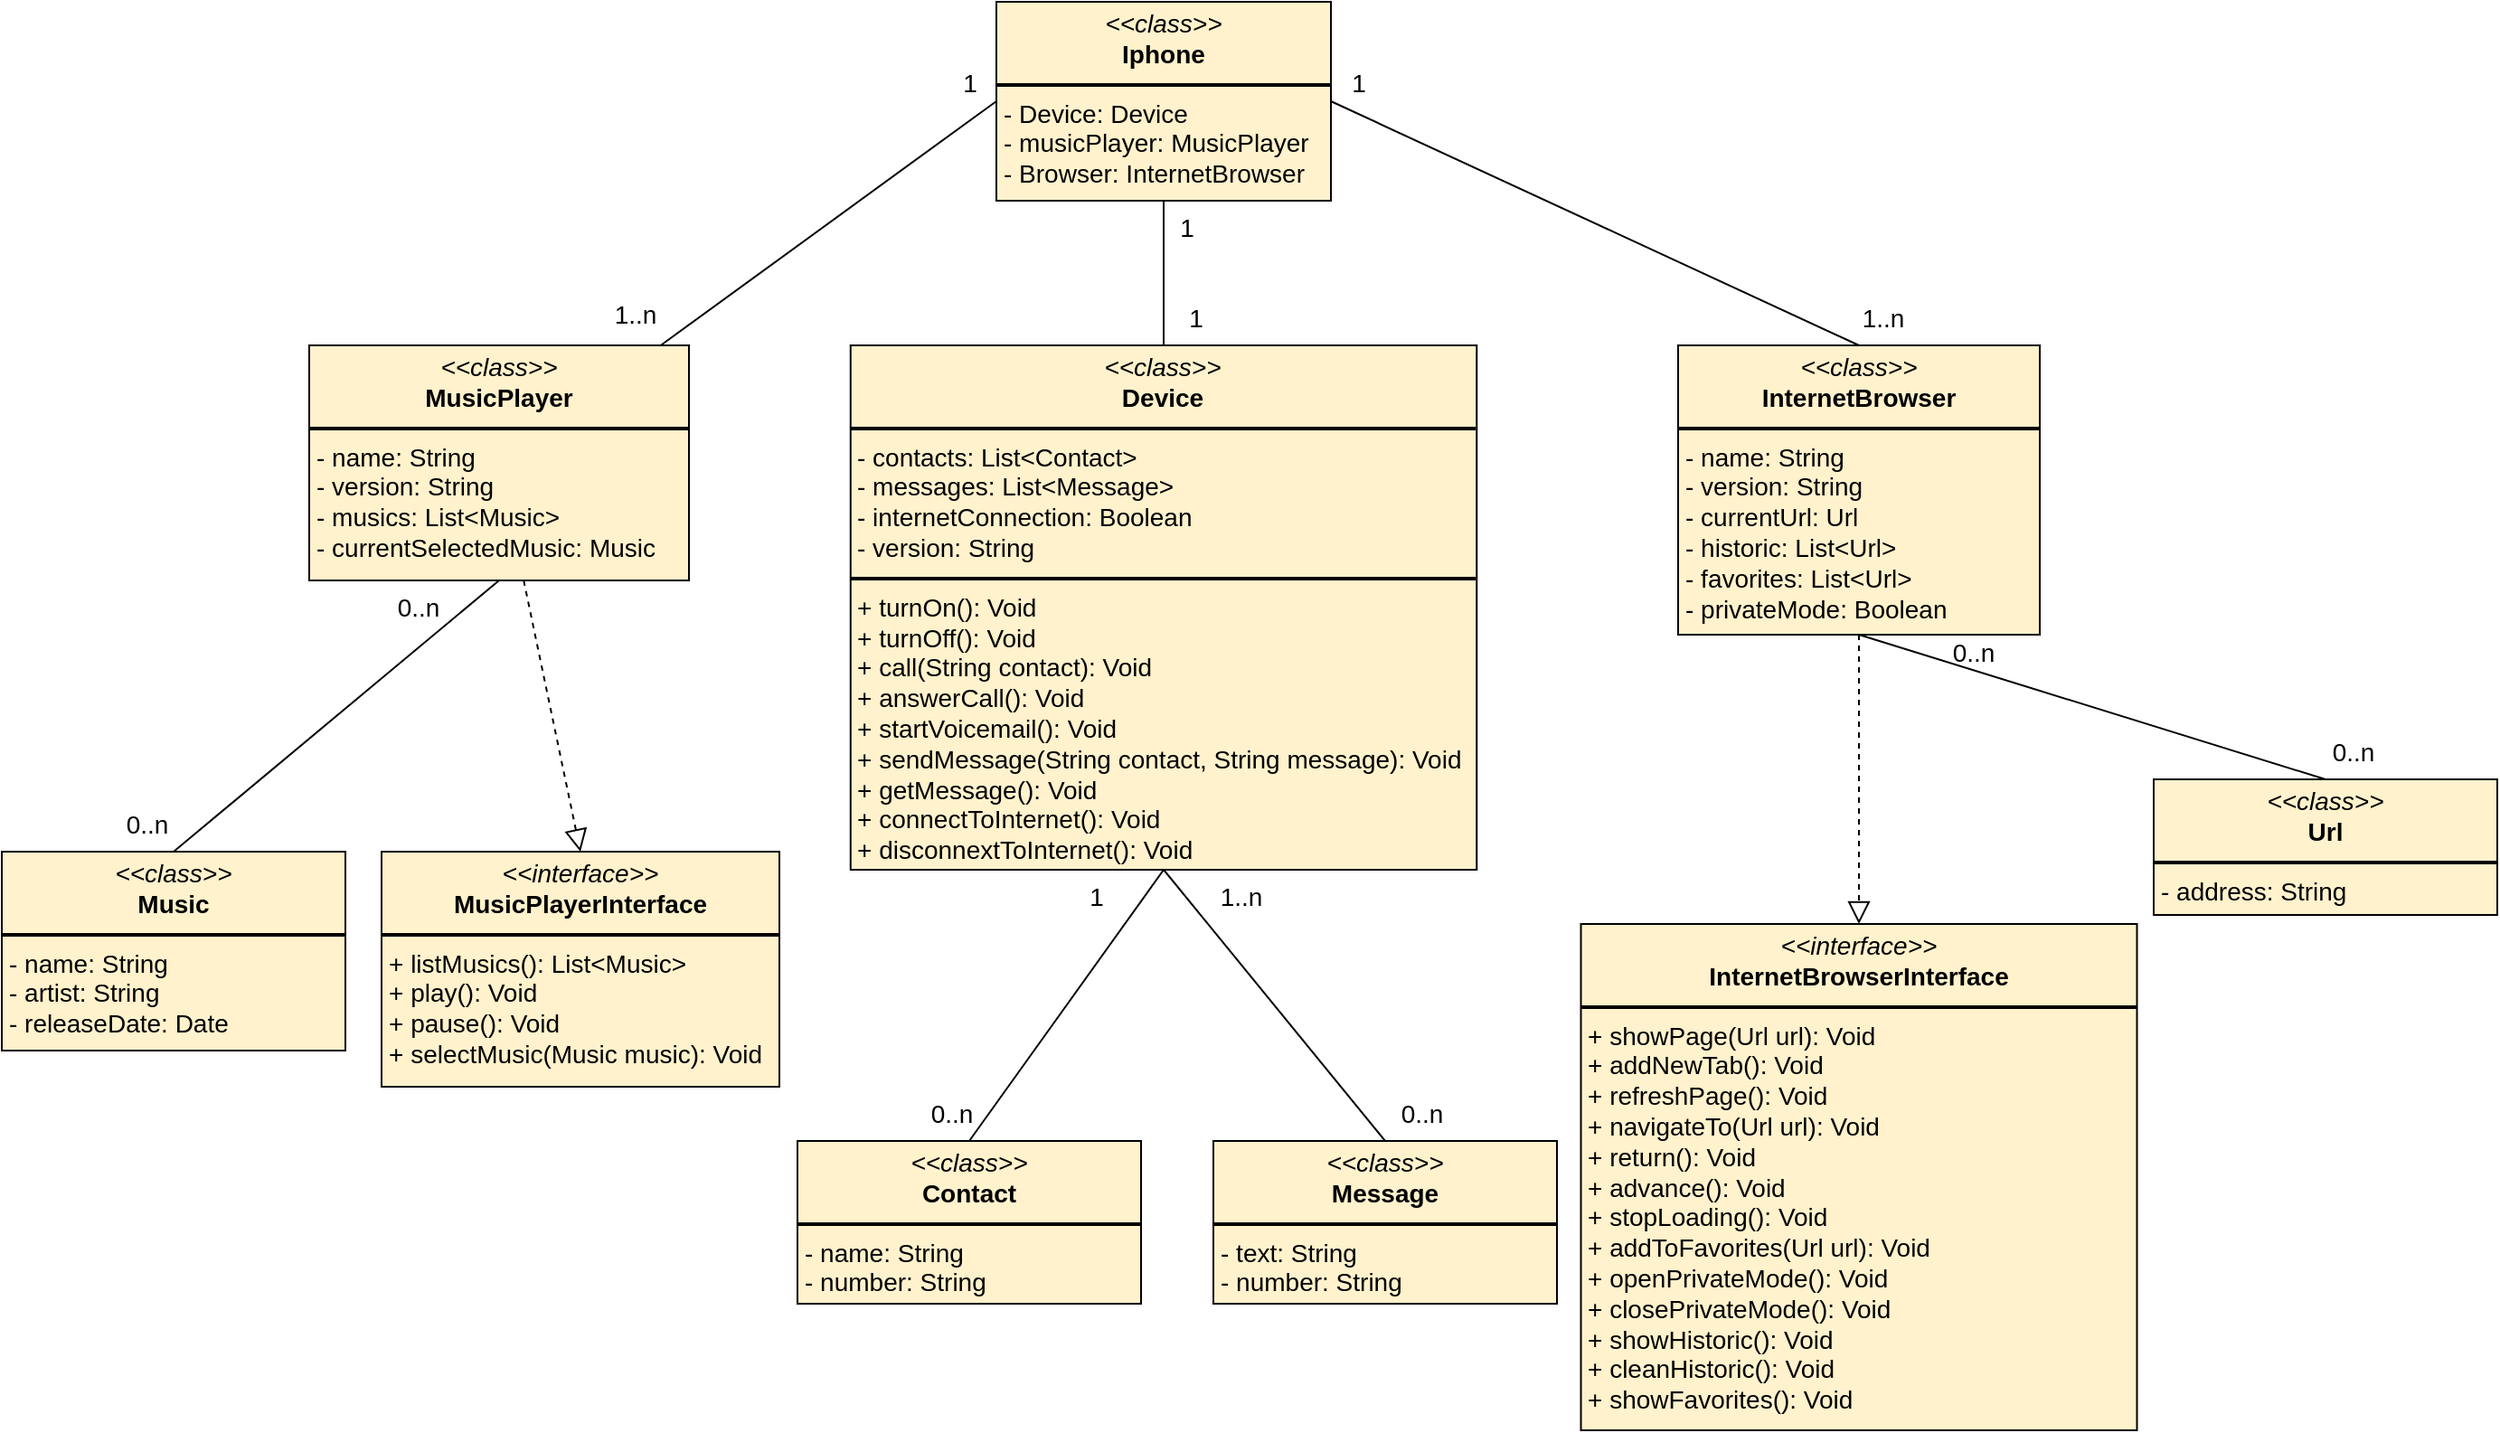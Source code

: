 <mxfile version="24.2.5" type="device">
  <diagram name="Página-1" id="45xkvK8f5DcKZzQz1zKe">
    <mxGraphModel dx="2227" dy="1997" grid="1" gridSize="10" guides="1" tooltips="1" connect="1" arrows="1" fold="1" page="1" pageScale="1" pageWidth="827" pageHeight="1169" math="0" shadow="0">
      <root>
        <mxCell id="0" />
        <mxCell id="1" parent="0" />
        <mxCell id="jzEPcCLQXDWEORErjW2d-1" value="&lt;p style=&quot;margin: 4px 0px 0px; text-align: center; font-size: 14px;&quot;&gt;&lt;i style=&quot;font-size: 14px;&quot;&gt;&amp;lt;&amp;lt;class&amp;gt;&amp;gt;&lt;/i&gt;&lt;br style=&quot;font-size: 14px;&quot;&gt;&lt;b style=&quot;font-size: 14px;&quot;&gt;Iphone&lt;/b&gt;&lt;/p&gt;&lt;hr style=&quot;border-style: solid; font-size: 14px;&quot;&gt;&lt;p style=&quot;margin: 0px 0px 0px 4px; font-size: 14px;&quot;&gt;- Device: Device&lt;/p&gt;&lt;p style=&quot;margin: 0px 0px 0px 4px; font-size: 14px;&quot;&gt;- musicPlayer: MusicPlayer&lt;/p&gt;&lt;p style=&quot;margin: 0px 0px 0px 4px; font-size: 14px;&quot;&gt;- Browser: InternetBrowser&lt;/p&gt;" style="verticalAlign=top;align=left;overflow=fill;html=1;whiteSpace=wrap;fillColor=#fff2cc;strokeColor=#000000;fontSize=14;" parent="1" vertex="1">
          <mxGeometry x="450" y="-350" width="185" height="110" as="geometry" />
        </mxCell>
        <mxCell id="YbHwQvhu4Qdm80QwSKd3-2" style="rounded=0;orthogonalLoop=1;jettySize=auto;html=1;entryX=0;entryY=0.5;entryDx=0;entryDy=0;endArrow=none;endFill=0;fontSize=14;" parent="1" source="jzEPcCLQXDWEORErjW2d-2" target="jzEPcCLQXDWEORErjW2d-1" edge="1">
          <mxGeometry relative="1" as="geometry" />
        </mxCell>
        <mxCell id="YbHwQvhu4Qdm80QwSKd3-4" style="rounded=0;orthogonalLoop=1;jettySize=auto;html=1;entryX=0.5;entryY=0;entryDx=0;entryDy=0;endArrow=block;endFill=0;dashed=1;endSize=10;fontSize=14;" parent="1" source="jzEPcCLQXDWEORErjW2d-2" target="YbHwQvhu4Qdm80QwSKd3-1" edge="1">
          <mxGeometry relative="1" as="geometry" />
        </mxCell>
        <mxCell id="jzEPcCLQXDWEORErjW2d-2" value="&lt;p style=&quot;margin: 4px 0px 0px; text-align: center; font-size: 14px;&quot;&gt;&lt;i style=&quot;font-size: 14px;&quot;&gt;&amp;lt;&amp;lt;class&amp;gt;&amp;gt;&lt;/i&gt;&lt;br style=&quot;font-size: 14px;&quot;&gt;&lt;b style=&quot;font-size: 14px;&quot;&gt;MusicPlayer&lt;/b&gt;&lt;/p&gt;&lt;hr style=&quot;border-style: solid; font-size: 14px;&quot;&gt;&lt;p style=&quot;margin: 0px 0px 0px 4px; font-size: 14px;&quot;&gt;- name: String&lt;/p&gt;&lt;p style=&quot;margin: 0px 0px 0px 4px; font-size: 14px;&quot;&gt;- version: String&lt;/p&gt;&lt;p style=&quot;margin: 0px 0px 0px 4px; font-size: 14px;&quot;&gt;- musics: List&amp;lt;Music&amp;gt;&lt;br style=&quot;font-size: 14px;&quot;&gt;&lt;/p&gt;&lt;p style=&quot;margin: 0px 0px 0px 4px; font-size: 14px;&quot;&gt;- currentSelectedMusic: Music&lt;/p&gt;&lt;p style=&quot;margin: 0px 0px 0px 4px; font-size: 14px;&quot;&gt;&lt;br style=&quot;font-size: 14px;&quot;&gt;&lt;/p&gt;" style="verticalAlign=top;align=left;overflow=fill;html=1;whiteSpace=wrap;fillColor=#fff2cc;strokeColor=#000000;fontSize=14;" parent="1" vertex="1">
          <mxGeometry x="70" y="-160" width="210" height="130" as="geometry" />
        </mxCell>
        <mxCell id="jzEPcCLQXDWEORErjW2d-7" value="&lt;p style=&quot;margin: 4px 0px 0px; text-align: center; font-size: 14px;&quot;&gt;&lt;i style=&quot;font-size: 14px;&quot;&gt;&amp;lt;&amp;lt;class&amp;gt;&amp;gt;&lt;/i&gt;&lt;br style=&quot;font-size: 14px;&quot;&gt;&lt;b style=&quot;font-size: 14px;&quot;&gt;InternetBrowser&lt;/b&gt;&lt;/p&gt;&lt;hr style=&quot;border-style: solid; font-size: 14px;&quot;&gt;&lt;p style=&quot;margin: 0px 0px 0px 4px; font-size: 14px;&quot;&gt;- name: String&lt;br style=&quot;font-size: 14px;&quot;&gt;&lt;/p&gt;&lt;p style=&quot;margin: 0px 0px 0px 4px; font-size: 14px;&quot;&gt;- version: String&lt;/p&gt;&lt;p style=&quot;margin: 0px 0px 0px 4px; font-size: 14px;&quot;&gt;- currentUrl: Url&lt;/p&gt;&lt;p style=&quot;margin: 0px 0px 0px 4px; font-size: 14px;&quot;&gt;- historic: List&amp;lt;Url&amp;gt;&lt;/p&gt;&lt;p style=&quot;margin: 0px 0px 0px 4px; font-size: 14px;&quot;&gt;- favorites: List&amp;lt;Url&amp;gt;&lt;/p&gt;&lt;p style=&quot;margin: 0px 0px 0px 4px; font-size: 14px;&quot;&gt;- privateMode: Boolean&lt;/p&gt;&lt;p style=&quot;margin: 0px 0px 0px 4px; font-size: 14px;&quot;&gt;&lt;br style=&quot;font-size: 14px;&quot;&gt;&lt;/p&gt;&lt;p style=&quot;margin: 0px 0px 0px 4px; font-size: 14px;&quot;&gt;&lt;br style=&quot;font-size: 14px;&quot;&gt;&lt;/p&gt;" style="verticalAlign=top;align=left;overflow=fill;html=1;whiteSpace=wrap;fillColor=#fff2cc;strokeColor=#000000;fontSize=14;" parent="1" vertex="1">
          <mxGeometry x="827" y="-160" width="200" height="160" as="geometry" />
        </mxCell>
        <mxCell id="jzEPcCLQXDWEORErjW2d-9" value="&lt;p style=&quot;margin: 4px 0px 0px; text-align: center; font-size: 14px;&quot;&gt;&lt;i style=&quot;font-size: 14px;&quot;&gt;&amp;lt;&amp;lt;class&amp;gt;&amp;gt;&lt;/i&gt;&lt;br style=&quot;font-size: 14px;&quot;&gt;&lt;b style=&quot;font-size: 14px;&quot;&gt;Music&lt;/b&gt;&lt;/p&gt;&lt;hr style=&quot;border-style: solid; font-size: 14px;&quot;&gt;&lt;p style=&quot;margin: 0px 0px 0px 4px; font-size: 14px;&quot;&gt;- name: String&lt;/p&gt;&lt;p style=&quot;margin: 0px 0px 0px 4px; font-size: 14px;&quot;&gt;- artist: String&lt;/p&gt;&lt;p style=&quot;margin: 0px 0px 0px 4px; font-size: 14px;&quot;&gt;- releaseDate: Date&lt;/p&gt;" style="verticalAlign=top;align=left;overflow=fill;html=1;whiteSpace=wrap;fillColor=#fff2cc;strokeColor=#000000;fontSize=14;" parent="1" vertex="1">
          <mxGeometry x="-100" y="120" width="190" height="110" as="geometry" />
        </mxCell>
        <mxCell id="jzEPcCLQXDWEORErjW2d-15" value="&lt;p style=&quot;margin: 4px 0px 0px; text-align: center; font-size: 14px;&quot;&gt;&lt;i style=&quot;font-size: 14px;&quot;&gt;&amp;lt;&amp;lt;class&amp;gt;&amp;gt;&lt;/i&gt;&lt;br style=&quot;font-size: 14px;&quot;&gt;&lt;b style=&quot;font-size: 14px;&quot;&gt;Contact&lt;/b&gt;&lt;/p&gt;&lt;hr style=&quot;border-style: solid; font-size: 14px;&quot;&gt;&lt;p style=&quot;margin: 0px 0px 0px 4px; font-size: 14px;&quot;&gt;- name: String&lt;/p&gt;&lt;p style=&quot;margin: 0px 0px 0px 4px; font-size: 14px;&quot;&gt;- number: String&lt;/p&gt;" style="verticalAlign=top;align=left;overflow=fill;html=1;whiteSpace=wrap;fillColor=#fff2cc;strokeColor=#000000;fontSize=14;" parent="1" vertex="1">
          <mxGeometry x="340" y="280" width="190" height="90" as="geometry" />
        </mxCell>
        <mxCell id="jzEPcCLQXDWEORErjW2d-17" value="&lt;p style=&quot;margin: 4px 0px 0px; text-align: center; font-size: 14px;&quot;&gt;&lt;i style=&quot;font-size: 14px;&quot;&gt;&amp;lt;&amp;lt;class&amp;gt;&amp;gt;&lt;/i&gt;&lt;br style=&quot;font-size: 14px;&quot;&gt;&lt;b style=&quot;font-size: 14px;&quot;&gt;Message&lt;/b&gt;&lt;/p&gt;&lt;hr style=&quot;border-style: solid; font-size: 14px;&quot;&gt;&lt;p style=&quot;margin: 0px 0px 0px 4px; font-size: 14px;&quot;&gt;- text: String&lt;/p&gt;&lt;p style=&quot;margin: 0px 0px 0px 4px; font-size: 14px;&quot;&gt;- number: String&lt;/p&gt;" style="verticalAlign=top;align=left;overflow=fill;html=1;whiteSpace=wrap;fillColor=#fff2cc;strokeColor=#000000;fontSize=14;" parent="1" vertex="1">
          <mxGeometry x="570" y="280" width="190" height="90" as="geometry" />
        </mxCell>
        <mxCell id="jzEPcCLQXDWEORErjW2d-24" value="&lt;p style=&quot;margin: 4px 0px 0px; text-align: center; font-size: 14px;&quot;&gt;&lt;i style=&quot;font-size: 14px;&quot;&gt;&amp;lt;&amp;lt;class&amp;gt;&amp;gt;&lt;/i&gt;&lt;br style=&quot;font-size: 14px;&quot;&gt;&lt;b style=&quot;font-size: 14px;&quot;&gt;Url&lt;/b&gt;&lt;/p&gt;&lt;hr style=&quot;border-style: solid; font-size: 14px;&quot;&gt;&lt;p style=&quot;margin: 0px 0px 0px 4px; font-size: 14px;&quot;&gt;- address: String&lt;/p&gt;" style="verticalAlign=top;align=left;overflow=fill;html=1;whiteSpace=wrap;fillColor=#fff2cc;strokeColor=#000000;fontSize=14;" parent="1" vertex="1">
          <mxGeometry x="1090" y="80" width="190" height="75" as="geometry" />
        </mxCell>
        <mxCell id="jzEPcCLQXDWEORErjW2d-27" style="rounded=0;orthogonalLoop=1;jettySize=auto;html=1;entryX=0.5;entryY=1;entryDx=0;entryDy=0;endArrow=none;endFill=0;exitX=0.5;exitY=0;exitDx=0;exitDy=0;fillColor=#fff2cc;strokeColor=#000000;fontSize=14;" parent="1" source="jzEPcCLQXDWEORErjW2d-24" target="jzEPcCLQXDWEORErjW2d-7" edge="1">
          <mxGeometry relative="1" as="geometry">
            <mxPoint x="645" y="545" as="sourcePoint" />
            <mxPoint x="530" y="450" as="targetPoint" />
          </mxGeometry>
        </mxCell>
        <mxCell id="YbHwQvhu4Qdm80QwSKd3-1" value="&lt;p style=&quot;margin: 4px 0px 0px; text-align: center; font-size: 14px;&quot;&gt;&lt;i style=&quot;font-size: 14px;&quot;&gt;&amp;lt;&amp;lt;interface&amp;gt;&amp;gt;&lt;/i&gt;&lt;br style=&quot;font-size: 14px;&quot;&gt;&lt;b style=&quot;font-size: 14px;&quot;&gt;MusicPlayerInterface&lt;/b&gt;&lt;/p&gt;&lt;hr style=&quot;border-style: solid; font-size: 14px;&quot;&gt;&lt;p style=&quot;margin: 0px 0px 0px 4px; font-size: 14px;&quot;&gt;+ listMusics(): List&amp;lt;Music&amp;gt;&lt;br style=&quot;font-size: 14px;&quot;&gt;+ play(): Void&lt;/p&gt;&lt;p style=&quot;margin: 0px 0px 0px 4px; font-size: 14px;&quot;&gt;+ pause(): Void&lt;br style=&quot;font-size: 14px;&quot;&gt;&lt;/p&gt;&lt;p style=&quot;margin: 0px 0px 0px 4px; font-size: 14px;&quot;&gt;+ selectMusic(Music music): Void&lt;br style=&quot;font-size: 14px;&quot;&gt;&lt;/p&gt;" style="verticalAlign=top;align=left;overflow=fill;html=1;whiteSpace=wrap;fillColor=#fff2cc;strokeColor=#000000;fontSize=14;" parent="1" vertex="1">
          <mxGeometry x="110" y="120" width="220" height="130" as="geometry" />
        </mxCell>
        <mxCell id="YbHwQvhu4Qdm80QwSKd3-3" style="rounded=0;orthogonalLoop=1;jettySize=auto;html=1;entryX=0.5;entryY=1;entryDx=0;entryDy=0;endArrow=none;endFill=0;exitX=0.5;exitY=0;exitDx=0;exitDy=0;fontSize=14;" parent="1" source="jzEPcCLQXDWEORErjW2d-9" target="jzEPcCLQXDWEORErjW2d-2" edge="1">
          <mxGeometry relative="1" as="geometry">
            <mxPoint x="330" y="-190" as="sourcePoint" />
            <mxPoint x="475" y="-275" as="targetPoint" />
          </mxGeometry>
        </mxCell>
        <mxCell id="YbHwQvhu4Qdm80QwSKd3-7" style="rounded=0;orthogonalLoop=1;jettySize=auto;html=1;entryX=0.5;entryY=1;entryDx=0;entryDy=0;endArrow=none;endFill=0;exitX=0.5;exitY=0;exitDx=0;exitDy=0;fontSize=14;" parent="1" source="nga45yQ82ooVe_dz0T1D-1" target="jzEPcCLQXDWEORErjW2d-1" edge="1">
          <mxGeometry relative="1" as="geometry">
            <mxPoint x="573.75" y="-160" as="sourcePoint" />
            <mxPoint x="460" y="-295" as="targetPoint" />
          </mxGeometry>
        </mxCell>
        <mxCell id="YbHwQvhu4Qdm80QwSKd3-19" value="&lt;p style=&quot;margin: 4px 0px 0px; text-align: center; font-size: 14px;&quot;&gt;&lt;i style=&quot;font-size: 14px;&quot;&gt;&amp;lt;&amp;lt;interface&amp;gt;&amp;gt;&lt;/i&gt;&lt;br style=&quot;font-size: 14px;&quot;&gt;&lt;b style=&quot;font-size: 14px;&quot;&gt;InternetBrowserInterface&lt;/b&gt;&lt;/p&gt;&lt;hr style=&quot;border-style: solid; font-size: 14px;&quot;&gt;&lt;p style=&quot;margin: 0px 0px 0px 4px; font-size: 14px;&quot;&gt;+ showPage(Url url): Void&lt;br style=&quot;font-size: 14px;&quot;&gt;+ addNewTab(): Void&lt;/p&gt;&lt;p style=&quot;margin: 0px 0px 0px 4px; font-size: 14px;&quot;&gt;+ refreshPage(): Void&lt;br style=&quot;font-size: 14px;&quot;&gt;&lt;/p&gt;&lt;p style=&quot;margin: 0px 0px 0px 4px; font-size: 14px;&quot;&gt;+ navigateTo(Url url): Void&lt;br style=&quot;font-size: 14px;&quot;&gt;&lt;/p&gt;&lt;p style=&quot;margin: 0px 0px 0px 4px; font-size: 14px;&quot;&gt;+ return(): Void&lt;/p&gt;&lt;p style=&quot;margin: 0px 0px 0px 4px; font-size: 14px;&quot;&gt;+ advance(): Void&lt;/p&gt;&lt;p style=&quot;margin: 0px 0px 0px 4px; font-size: 14px;&quot;&gt;+ stopLoading(): Void&lt;/p&gt;&lt;p style=&quot;margin: 0px 0px 0px 4px; font-size: 14px;&quot;&gt;+ addToFavorites(Url url): Void&lt;/p&gt;&lt;p style=&quot;margin: 0px 0px 0px 4px; font-size: 14px;&quot;&gt;+ openPrivateMode(): Void&lt;/p&gt;&lt;p style=&quot;margin: 0px 0px 0px 4px; font-size: 14px;&quot;&gt;+ closePrivateMode(): Void&lt;/p&gt;&lt;p style=&quot;margin: 0px 0px 0px 4px; font-size: 14px;&quot;&gt;+ showHistoric(): Void&lt;/p&gt;&lt;p style=&quot;margin: 0px 0px 0px 4px; font-size: 14px;&quot;&gt;+ cleanHistoric(): Void&lt;/p&gt;&lt;p style=&quot;margin: 0px 0px 0px 4px; font-size: 14px;&quot;&gt;+ showFavorites(): Void&lt;/p&gt;" style="verticalAlign=top;align=left;overflow=fill;html=1;whiteSpace=wrap;fillColor=#fff2cc;strokeColor=#000000;fontSize=14;" parent="1" vertex="1">
          <mxGeometry x="773.25" y="160" width="307.5" height="280" as="geometry" />
        </mxCell>
        <mxCell id="YbHwQvhu4Qdm80QwSKd3-20" style="rounded=0;orthogonalLoop=1;jettySize=auto;html=1;entryX=1;entryY=0.5;entryDx=0;entryDy=0;endArrow=none;endFill=0;exitX=0.5;exitY=0;exitDx=0;exitDy=0;fontSize=14;" parent="1" source="jzEPcCLQXDWEORErjW2d-7" target="jzEPcCLQXDWEORErjW2d-1" edge="1">
          <mxGeometry relative="1" as="geometry">
            <mxPoint x="553" y="-150" as="sourcePoint" />
            <mxPoint x="553" y="-250" as="targetPoint" />
          </mxGeometry>
        </mxCell>
        <mxCell id="YbHwQvhu4Qdm80QwSKd3-21" style="rounded=0;orthogonalLoop=1;jettySize=auto;html=1;entryX=0.5;entryY=0;entryDx=0;entryDy=0;endArrow=block;endFill=0;dashed=1;endSize=10;exitX=0.5;exitY=1;exitDx=0;exitDy=0;fontSize=14;" parent="1" source="jzEPcCLQXDWEORErjW2d-7" target="YbHwQvhu4Qdm80QwSKd3-19" edge="1">
          <mxGeometry relative="1" as="geometry">
            <mxPoint x="553" y="-60" as="sourcePoint" />
            <mxPoint x="553" y="160" as="targetPoint" />
          </mxGeometry>
        </mxCell>
        <mxCell id="nga45yQ82ooVe_dz0T1D-1" value="&lt;p style=&quot;margin: 4px 0px 0px; text-align: center; font-size: 14px;&quot;&gt;&lt;i style=&quot;font-size: 14px;&quot;&gt;&amp;lt;&amp;lt;class&amp;gt;&amp;gt;&lt;/i&gt;&lt;br style=&quot;font-size: 14px;&quot;&gt;&lt;b style=&quot;font-size: 14px;&quot;&gt;Device&lt;/b&gt;&lt;/p&gt;&lt;hr style=&quot;border-style: solid; font-size: 14px;&quot;&gt;&lt;p style=&quot;font-size: 14px; margin: 0px 0px 0px 4px;&quot;&gt;- contacts: List&amp;lt;Contact&amp;gt;&lt;/p&gt;&lt;p style=&quot;font-size: 14px; margin: 0px 0px 0px 4px;&quot;&gt;- messages: List&amp;lt;Message&amp;gt;&lt;/p&gt;&lt;p style=&quot;font-size: 14px; margin: 0px 0px 0px 4px;&quot;&gt;- internetConnection: Boolean&lt;/p&gt;&lt;p style=&quot;font-size: 14px; margin: 0px 0px 0px 4px;&quot;&gt;- version: String&lt;/p&gt;&lt;hr style=&quot;border-style: solid; font-size: 14px;&quot;&gt;&lt;p style=&quot;font-size: 14px; margin: 0px 0px 0px 4px;&quot;&gt;&lt;span style=&quot;background-color: initial; font-size: 14px;&quot;&gt;+ turnOn(): Void&lt;/span&gt;&lt;br style=&quot;font-size: 14px;&quot;&gt;&lt;/p&gt;&lt;p style=&quot;font-size: 14px; margin: 0px 0px 0px 4px;&quot;&gt;+ turnOff(): Void&lt;/p&gt;&lt;p style=&quot;font-size: 14px; margin: 0px 0px 0px 4px;&quot;&gt;+ call(String contact): Void&lt;/p&gt;&lt;p style=&quot;font-size: 14px; margin: 0px 0px 0px 4px;&quot;&gt;+ answerCall(): Void&lt;/p&gt;&lt;p style=&quot;font-size: 14px; margin: 0px 0px 0px 4px;&quot;&gt;+ startVoicemail(): Void&lt;/p&gt;&lt;p style=&quot;font-size: 14px; margin: 0px 0px 0px 4px;&quot;&gt;+ sendMessage(String contact, String message): Void&lt;/p&gt;&lt;p style=&quot;font-size: 14px; margin: 0px 0px 0px 4px;&quot;&gt;+ getMessage(): Void&lt;/p&gt;&lt;p style=&quot;font-size: 14px; margin: 0px 0px 0px 4px;&quot;&gt;+ connectToInternet(): Void&lt;/p&gt;&lt;p style=&quot;font-size: 14px; margin: 0px 0px 0px 4px;&quot;&gt;+ disconnextToInternet(): Void&lt;/p&gt;" style="verticalAlign=top;align=left;overflow=fill;html=1;whiteSpace=wrap;fillColor=#fff2cc;strokeColor=#000000;fontSize=14;" vertex="1" parent="1">
          <mxGeometry x="369.38" y="-160" width="346.25" height="290" as="geometry" />
        </mxCell>
        <mxCell id="nga45yQ82ooVe_dz0T1D-2" style="rounded=0;orthogonalLoop=1;jettySize=auto;html=1;entryX=0.5;entryY=1;entryDx=0;entryDy=0;endArrow=none;endFill=0;exitX=0.5;exitY=0;exitDx=0;exitDy=0;fillColor=#fff2cc;strokeColor=#000000;fontSize=14;" edge="1" parent="1" source="jzEPcCLQXDWEORErjW2d-17" target="nga45yQ82ooVe_dz0T1D-1">
          <mxGeometry relative="1" as="geometry">
            <mxPoint x="1095" y="65" as="sourcePoint" />
            <mxPoint x="937" y="10" as="targetPoint" />
          </mxGeometry>
        </mxCell>
        <mxCell id="nga45yQ82ooVe_dz0T1D-3" style="rounded=0;orthogonalLoop=1;jettySize=auto;html=1;entryX=0.5;entryY=1;entryDx=0;entryDy=0;endArrow=none;endFill=0;exitX=0.5;exitY=0;exitDx=0;exitDy=0;fillColor=#fff2cc;strokeColor=#000000;fontSize=14;" edge="1" parent="1" source="jzEPcCLQXDWEORErjW2d-15" target="nga45yQ82ooVe_dz0T1D-1">
          <mxGeometry relative="1" as="geometry">
            <mxPoint x="675" y="290" as="sourcePoint" />
            <mxPoint x="553" y="135" as="targetPoint" />
          </mxGeometry>
        </mxCell>
        <mxCell id="nga45yQ82ooVe_dz0T1D-5" value="1..n" style="text;html=1;align=center;verticalAlign=middle;resizable=0;points=[];autosize=1;strokeColor=none;fillColor=none;fontSize=14;" vertex="1" parent="1">
          <mxGeometry x="225" y="-192" width="50" height="30" as="geometry" />
        </mxCell>
        <mxCell id="nga45yQ82ooVe_dz0T1D-6" value="1" style="text;html=1;align=center;verticalAlign=middle;resizable=0;points=[];autosize=1;strokeColor=none;fillColor=none;fontSize=14;" vertex="1" parent="1">
          <mxGeometry x="420" y="-320" width="30" height="30" as="geometry" />
        </mxCell>
        <mxCell id="nga45yQ82ooVe_dz0T1D-7" value="1" style="text;html=1;align=center;verticalAlign=middle;resizable=0;points=[];autosize=1;strokeColor=none;fillColor=none;fontSize=14;" vertex="1" parent="1">
          <mxGeometry x="540" y="-240" width="30" height="30" as="geometry" />
        </mxCell>
        <mxCell id="nga45yQ82ooVe_dz0T1D-8" value="1" style="text;html=1;align=center;verticalAlign=middle;resizable=0;points=[];autosize=1;strokeColor=none;fillColor=none;fontSize=14;" vertex="1" parent="1">
          <mxGeometry x="635" y="-320" width="30" height="30" as="geometry" />
        </mxCell>
        <mxCell id="nga45yQ82ooVe_dz0T1D-9" value="1" style="text;html=1;align=center;verticalAlign=middle;resizable=0;points=[];autosize=1;strokeColor=none;fillColor=none;fontSize=14;" vertex="1" parent="1">
          <mxGeometry x="545" y="-190" width="30" height="30" as="geometry" />
        </mxCell>
        <mxCell id="nga45yQ82ooVe_dz0T1D-10" value="1..n" style="text;html=1;align=center;verticalAlign=middle;resizable=0;points=[];autosize=1;strokeColor=none;fillColor=none;fontSize=14;" vertex="1" parent="1">
          <mxGeometry x="915" y="-190" width="50" height="30" as="geometry" />
        </mxCell>
        <mxCell id="nga45yQ82ooVe_dz0T1D-11" value="0..n" style="text;html=1;align=center;verticalAlign=middle;resizable=0;points=[];autosize=1;strokeColor=none;fillColor=none;fontSize=14;" vertex="1" parent="1">
          <mxGeometry x="-45" y="90" width="50" height="30" as="geometry" />
        </mxCell>
        <mxCell id="nga45yQ82ooVe_dz0T1D-12" value="0..n" style="text;html=1;align=center;verticalAlign=middle;resizable=0;points=[];autosize=1;strokeColor=none;fillColor=none;fontSize=14;" vertex="1" parent="1">
          <mxGeometry x="105" y="-30" width="50" height="30" as="geometry" />
        </mxCell>
        <mxCell id="nga45yQ82ooVe_dz0T1D-13" value="0..n" style="text;html=1;align=center;verticalAlign=middle;resizable=0;points=[];autosize=1;strokeColor=none;fillColor=none;fontSize=14;" vertex="1" parent="1">
          <mxGeometry x="400" y="250" width="50" height="30" as="geometry" />
        </mxCell>
        <mxCell id="nga45yQ82ooVe_dz0T1D-14" value="0..n" style="text;html=1;align=center;verticalAlign=middle;resizable=0;points=[];autosize=1;strokeColor=none;fillColor=none;fontSize=14;" vertex="1" parent="1">
          <mxGeometry x="660" y="250" width="50" height="30" as="geometry" />
        </mxCell>
        <mxCell id="nga45yQ82ooVe_dz0T1D-15" value="0..n" style="text;html=1;align=center;verticalAlign=middle;resizable=0;points=[];autosize=1;strokeColor=none;fillColor=none;fontSize=14;" vertex="1" parent="1">
          <mxGeometry x="1175" y="50" width="50" height="30" as="geometry" />
        </mxCell>
        <mxCell id="nga45yQ82ooVe_dz0T1D-16" value="0..n" style="text;html=1;align=center;verticalAlign=middle;resizable=0;points=[];autosize=1;strokeColor=none;fillColor=none;fontSize=14;" vertex="1" parent="1">
          <mxGeometry x="965" y="-5" width="50" height="30" as="geometry" />
        </mxCell>
        <mxCell id="nga45yQ82ooVe_dz0T1D-17" value="1..n" style="text;html=1;align=center;verticalAlign=middle;resizable=0;points=[];autosize=1;strokeColor=none;fillColor=none;fontSize=14;" vertex="1" parent="1">
          <mxGeometry x="560" y="130" width="50" height="30" as="geometry" />
        </mxCell>
        <mxCell id="nga45yQ82ooVe_dz0T1D-18" value="1" style="text;html=1;align=center;verticalAlign=middle;resizable=0;points=[];autosize=1;strokeColor=none;fillColor=none;fontSize=14;" vertex="1" parent="1">
          <mxGeometry x="490" y="130" width="30" height="30" as="geometry" />
        </mxCell>
      </root>
    </mxGraphModel>
  </diagram>
</mxfile>
